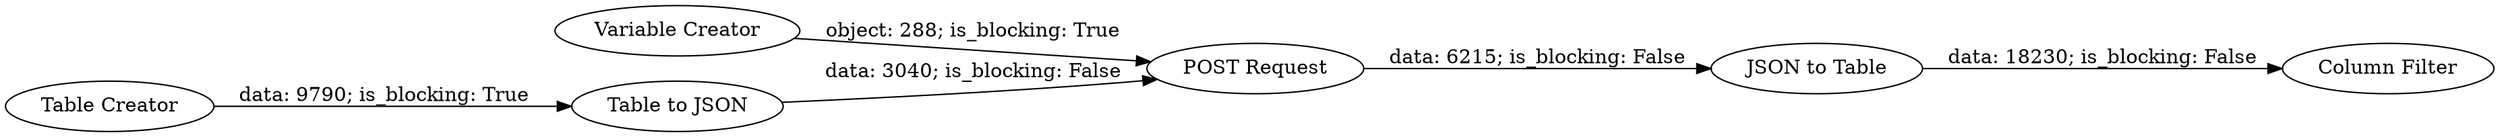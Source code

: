 digraph {
	"3804342816050051800_3" [label="Table to JSON"]
	"3804342816050051800_1" [label="Variable Creator"]
	"3804342816050051800_6" [label="Column Filter"]
	"3804342816050051800_5" [label="JSON to Table"]
	"3804342816050051800_2" [label="Table Creator"]
	"3804342816050051800_4" [label="POST Request"]
	"3804342816050051800_3" -> "3804342816050051800_4" [label="data: 3040; is_blocking: False"]
	"3804342816050051800_4" -> "3804342816050051800_5" [label="data: 6215; is_blocking: False"]
	"3804342816050051800_2" -> "3804342816050051800_3" [label="data: 9790; is_blocking: True"]
	"3804342816050051800_5" -> "3804342816050051800_6" [label="data: 18230; is_blocking: False"]
	"3804342816050051800_1" -> "3804342816050051800_4" [label="object: 288; is_blocking: True"]
	rankdir=LR
}
